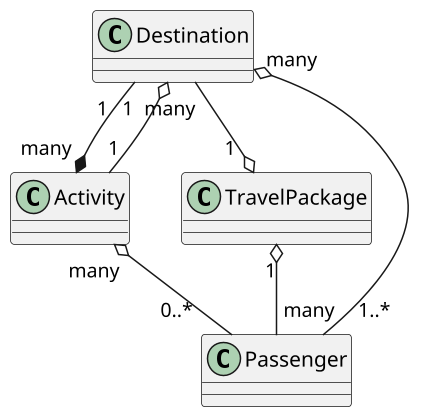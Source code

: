 @startuml "Higher Level Diagram"

Passenger "0..*    " -u-o "many" Activity

TravelPackage "1  " o-l- "  many" Destination

TravelPackage "1" o-- "many" Passenger

Destination "1   " --* "many" Activity

Activity "1" --o "1  " Destination

Passenger "   1..*" -d--o "many" Destination

scale 3/2

@enduml